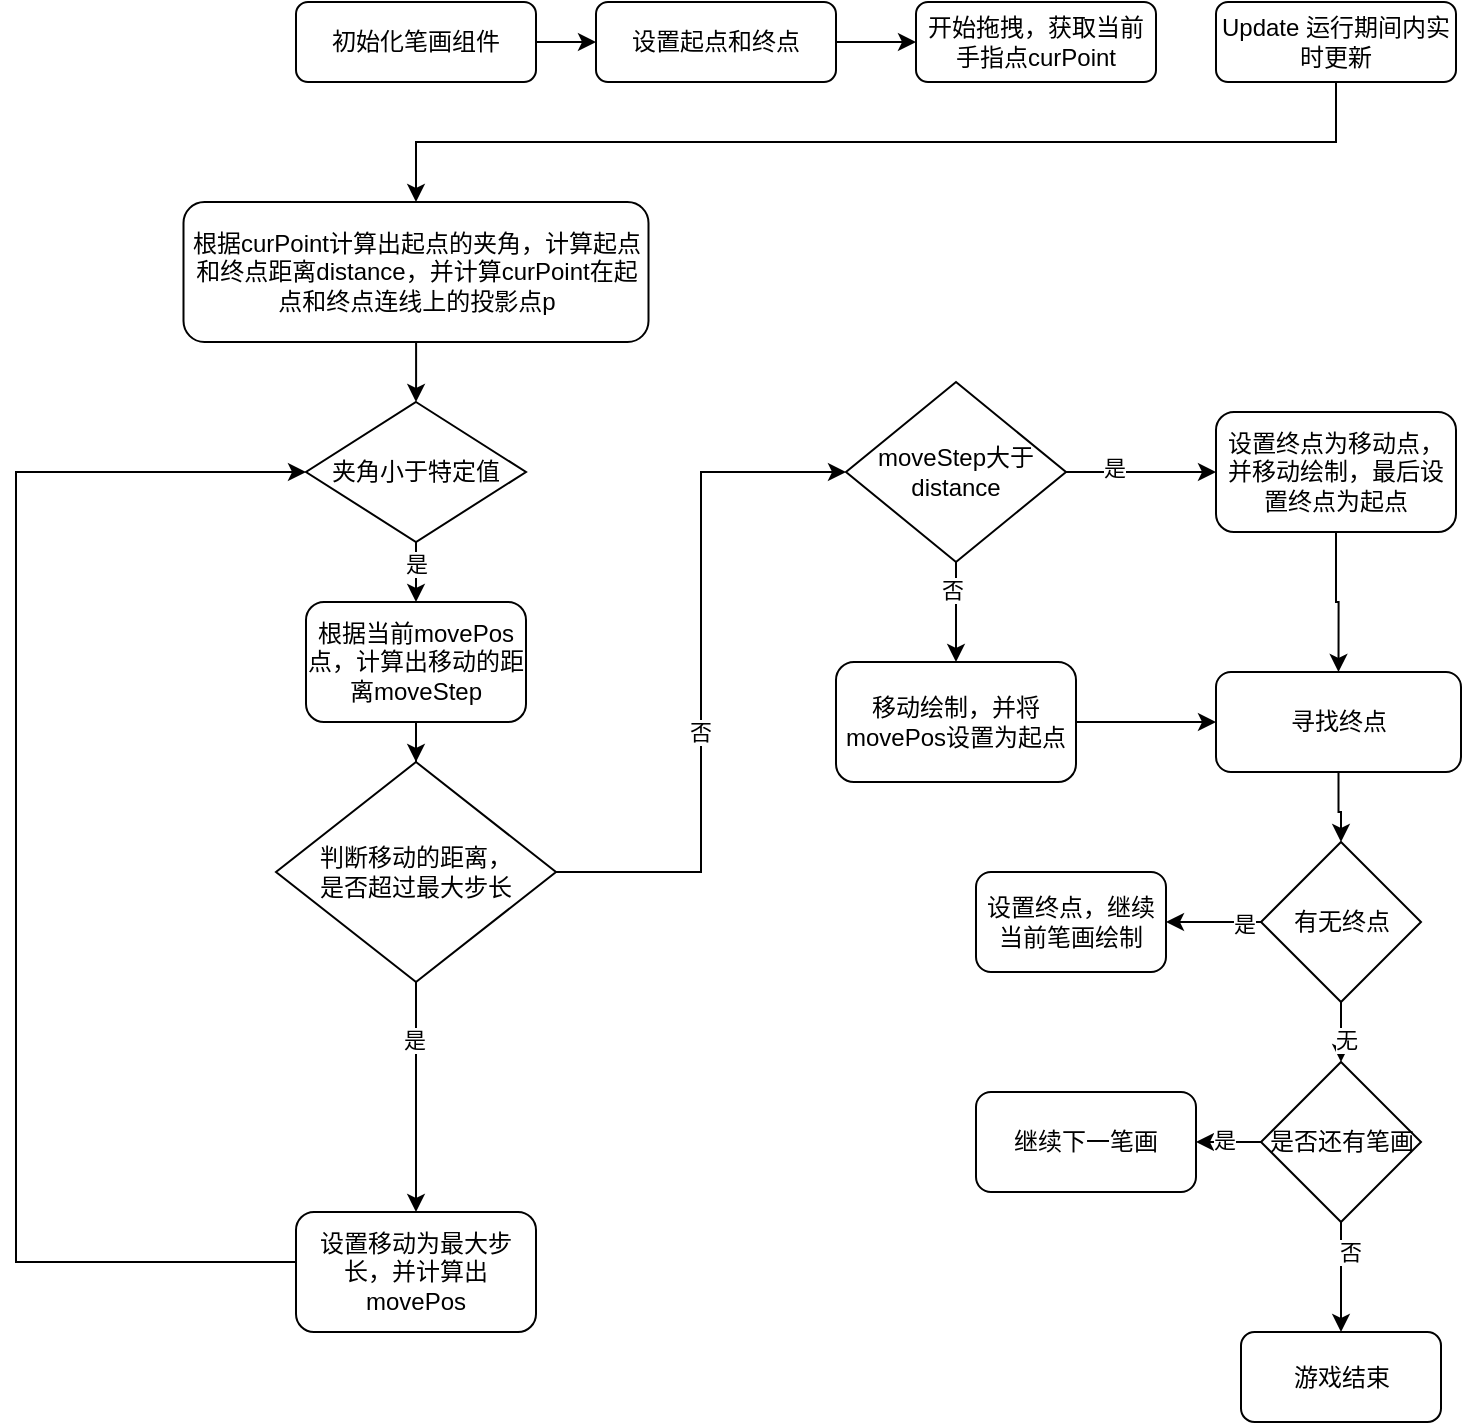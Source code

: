 <mxfile version="18.0.7" type="github">
  <diagram id="C5RBs43oDa-KdzZeNtuy" name="Page-1">
    <mxGraphModel dx="1351" dy="821" grid="1" gridSize="10" guides="1" tooltips="1" connect="1" arrows="1" fold="1" page="1" pageScale="1" pageWidth="827" pageHeight="1169" math="0" shadow="0">
      <root>
        <mxCell id="WIyWlLk6GJQsqaUBKTNV-0" />
        <mxCell id="WIyWlLk6GJQsqaUBKTNV-1" parent="WIyWlLk6GJQsqaUBKTNV-0" />
        <mxCell id="gckPt2nkg22Qsa5NMjUD-1" value="" style="edgeStyle=orthogonalEdgeStyle;rounded=0;orthogonalLoop=1;jettySize=auto;html=1;" edge="1" parent="WIyWlLk6GJQsqaUBKTNV-1" source="WIyWlLk6GJQsqaUBKTNV-3" target="gckPt2nkg22Qsa5NMjUD-0">
          <mxGeometry relative="1" as="geometry" />
        </mxCell>
        <mxCell id="WIyWlLk6GJQsqaUBKTNV-3" value="初始化笔画组件" style="rounded=1;whiteSpace=wrap;html=1;fontSize=12;glass=0;strokeWidth=1;shadow=0;" parent="WIyWlLk6GJQsqaUBKTNV-1" vertex="1">
          <mxGeometry x="160" y="80" width="120" height="40" as="geometry" />
        </mxCell>
        <mxCell id="gckPt2nkg22Qsa5NMjUD-3" value="" style="edgeStyle=orthogonalEdgeStyle;rounded=0;orthogonalLoop=1;jettySize=auto;html=1;" edge="1" parent="WIyWlLk6GJQsqaUBKTNV-1" source="gckPt2nkg22Qsa5NMjUD-0" target="gckPt2nkg22Qsa5NMjUD-2">
          <mxGeometry relative="1" as="geometry" />
        </mxCell>
        <mxCell id="gckPt2nkg22Qsa5NMjUD-0" value="设置起点和终点" style="rounded=1;whiteSpace=wrap;html=1;fontSize=12;glass=0;strokeWidth=1;shadow=0;" vertex="1" parent="WIyWlLk6GJQsqaUBKTNV-1">
          <mxGeometry x="310" y="80" width="120" height="40" as="geometry" />
        </mxCell>
        <mxCell id="gckPt2nkg22Qsa5NMjUD-2" value="开始拖拽，获取当前手指点curPoint" style="rounded=1;whiteSpace=wrap;html=1;fontSize=12;glass=0;strokeWidth=1;shadow=0;" vertex="1" parent="WIyWlLk6GJQsqaUBKTNV-1">
          <mxGeometry x="470" y="80" width="120" height="40" as="geometry" />
        </mxCell>
        <mxCell id="gckPt2nkg22Qsa5NMjUD-21" style="edgeStyle=orthogonalEdgeStyle;rounded=0;orthogonalLoop=1;jettySize=auto;html=1;entryX=0.5;entryY=0;entryDx=0;entryDy=0;" edge="1" parent="WIyWlLk6GJQsqaUBKTNV-1" source="gckPt2nkg22Qsa5NMjUD-4" target="gckPt2nkg22Qsa5NMjUD-9">
          <mxGeometry relative="1" as="geometry">
            <Array as="points">
              <mxPoint x="680" y="150" />
              <mxPoint x="220" y="150" />
            </Array>
          </mxGeometry>
        </mxCell>
        <mxCell id="gckPt2nkg22Qsa5NMjUD-4" value="Update 运行期间内实时更新" style="rounded=1;whiteSpace=wrap;html=1;fontSize=12;glass=0;strokeWidth=1;shadow=0;" vertex="1" parent="WIyWlLk6GJQsqaUBKTNV-1">
          <mxGeometry x="620" y="80" width="120" height="40" as="geometry" />
        </mxCell>
        <mxCell id="gckPt2nkg22Qsa5NMjUD-32" value="" style="edgeStyle=orthogonalEdgeStyle;rounded=0;orthogonalLoop=1;jettySize=auto;html=1;" edge="1" parent="WIyWlLk6GJQsqaUBKTNV-1" source="gckPt2nkg22Qsa5NMjUD-9" target="gckPt2nkg22Qsa5NMjUD-22">
          <mxGeometry relative="1" as="geometry" />
        </mxCell>
        <mxCell id="gckPt2nkg22Qsa5NMjUD-9" value="根据curPoint计算出起点的夹角，计算起点和终点距离distance，并计算curPoint在起点和终点连线上的投影点p" style="rounded=1;whiteSpace=wrap;html=1;fontSize=12;glass=0;strokeWidth=1;shadow=0;" vertex="1" parent="WIyWlLk6GJQsqaUBKTNV-1">
          <mxGeometry x="103.75" y="180" width="232.5" height="70" as="geometry" />
        </mxCell>
        <mxCell id="gckPt2nkg22Qsa5NMjUD-40" value="" style="edgeStyle=orthogonalEdgeStyle;rounded=0;orthogonalLoop=1;jettySize=auto;html=1;" edge="1" parent="WIyWlLk6GJQsqaUBKTNV-1" source="gckPt2nkg22Qsa5NMjUD-22" target="gckPt2nkg22Qsa5NMjUD-37">
          <mxGeometry relative="1" as="geometry" />
        </mxCell>
        <mxCell id="gckPt2nkg22Qsa5NMjUD-41" value="是" style="edgeLabel;html=1;align=center;verticalAlign=middle;resizable=0;points=[];" vertex="1" connectable="0" parent="gckPt2nkg22Qsa5NMjUD-40">
          <mxGeometry x="-0.55" relative="1" as="geometry">
            <mxPoint as="offset" />
          </mxGeometry>
        </mxCell>
        <mxCell id="gckPt2nkg22Qsa5NMjUD-22" value="夹角小于特定值" style="rhombus;whiteSpace=wrap;html=1;" vertex="1" parent="WIyWlLk6GJQsqaUBKTNV-1">
          <mxGeometry x="165" y="280" width="110" height="70" as="geometry" />
        </mxCell>
        <mxCell id="gckPt2nkg22Qsa5NMjUD-75" style="edgeStyle=orthogonalEdgeStyle;rounded=0;orthogonalLoop=1;jettySize=auto;html=1;entryX=0;entryY=0.5;entryDx=0;entryDy=0;" edge="1" parent="WIyWlLk6GJQsqaUBKTNV-1" source="gckPt2nkg22Qsa5NMjUD-24" target="gckPt2nkg22Qsa5NMjUD-22">
          <mxGeometry relative="1" as="geometry">
            <mxPoint x="60" y="320" as="targetPoint" />
            <Array as="points">
              <mxPoint x="20" y="710" />
              <mxPoint x="20" y="315" />
            </Array>
          </mxGeometry>
        </mxCell>
        <mxCell id="gckPt2nkg22Qsa5NMjUD-24" value="设置移动为最大步长，并计算出movePos" style="rounded=1;whiteSpace=wrap;html=1;" vertex="1" parent="WIyWlLk6GJQsqaUBKTNV-1">
          <mxGeometry x="160" y="685" width="120" height="60" as="geometry" />
        </mxCell>
        <mxCell id="gckPt2nkg22Qsa5NMjUD-44" value="" style="edgeStyle=orthogonalEdgeStyle;rounded=0;orthogonalLoop=1;jettySize=auto;html=1;" edge="1" parent="WIyWlLk6GJQsqaUBKTNV-1" source="gckPt2nkg22Qsa5NMjUD-30" target="gckPt2nkg22Qsa5NMjUD-24">
          <mxGeometry relative="1" as="geometry" />
        </mxCell>
        <mxCell id="gckPt2nkg22Qsa5NMjUD-45" value="是" style="edgeLabel;html=1;align=center;verticalAlign=middle;resizable=0;points=[];" vertex="1" connectable="0" parent="gckPt2nkg22Qsa5NMjUD-44">
          <mxGeometry x="-0.5" y="-1" relative="1" as="geometry">
            <mxPoint as="offset" />
          </mxGeometry>
        </mxCell>
        <mxCell id="gckPt2nkg22Qsa5NMjUD-67" style="edgeStyle=orthogonalEdgeStyle;rounded=0;orthogonalLoop=1;jettySize=auto;html=1;entryX=0;entryY=0.5;entryDx=0;entryDy=0;" edge="1" parent="WIyWlLk6GJQsqaUBKTNV-1" source="gckPt2nkg22Qsa5NMjUD-30" target="gckPt2nkg22Qsa5NMjUD-66">
          <mxGeometry relative="1" as="geometry" />
        </mxCell>
        <mxCell id="gckPt2nkg22Qsa5NMjUD-68" value="否" style="edgeLabel;html=1;align=center;verticalAlign=middle;resizable=0;points=[];" vertex="1" connectable="0" parent="gckPt2nkg22Qsa5NMjUD-67">
          <mxGeometry x="-0.173" y="1" relative="1" as="geometry">
            <mxPoint as="offset" />
          </mxGeometry>
        </mxCell>
        <mxCell id="gckPt2nkg22Qsa5NMjUD-30" value="判断移动的距离，&lt;br&gt;是否超过最大步长" style="rhombus;whiteSpace=wrap;html=1;" vertex="1" parent="WIyWlLk6GJQsqaUBKTNV-1">
          <mxGeometry x="150" y="460" width="140" height="110" as="geometry" />
        </mxCell>
        <mxCell id="gckPt2nkg22Qsa5NMjUD-43" value="" style="edgeStyle=orthogonalEdgeStyle;rounded=0;orthogonalLoop=1;jettySize=auto;html=1;" edge="1" parent="WIyWlLk6GJQsqaUBKTNV-1" source="gckPt2nkg22Qsa5NMjUD-37" target="gckPt2nkg22Qsa5NMjUD-30">
          <mxGeometry relative="1" as="geometry" />
        </mxCell>
        <mxCell id="gckPt2nkg22Qsa5NMjUD-37" value="根据当前movePos点，计算出移动的距离moveStep" style="rounded=1;whiteSpace=wrap;html=1;" vertex="1" parent="WIyWlLk6GJQsqaUBKTNV-1">
          <mxGeometry x="165" y="380" width="110" height="60" as="geometry" />
        </mxCell>
        <mxCell id="gckPt2nkg22Qsa5NMjUD-91" value="" style="edgeStyle=orthogonalEdgeStyle;rounded=0;orthogonalLoop=1;jettySize=auto;html=1;" edge="1" parent="WIyWlLk6GJQsqaUBKTNV-1" source="gckPt2nkg22Qsa5NMjUD-49" target="gckPt2nkg22Qsa5NMjUD-51">
          <mxGeometry relative="1" as="geometry" />
        </mxCell>
        <mxCell id="gckPt2nkg22Qsa5NMjUD-49" value="寻找终点" style="rounded=1;whiteSpace=wrap;html=1;" vertex="1" parent="WIyWlLk6GJQsqaUBKTNV-1">
          <mxGeometry x="620" y="415" width="122.5" height="50" as="geometry" />
        </mxCell>
        <mxCell id="gckPt2nkg22Qsa5NMjUD-81" value="" style="edgeStyle=orthogonalEdgeStyle;rounded=0;orthogonalLoop=1;jettySize=auto;html=1;" edge="1" parent="WIyWlLk6GJQsqaUBKTNV-1" source="gckPt2nkg22Qsa5NMjUD-51" target="gckPt2nkg22Qsa5NMjUD-56">
          <mxGeometry relative="1" as="geometry" />
        </mxCell>
        <mxCell id="gckPt2nkg22Qsa5NMjUD-83" value="无" style="edgeLabel;html=1;align=center;verticalAlign=middle;resizable=0;points=[];" vertex="1" connectable="0" parent="gckPt2nkg22Qsa5NMjUD-81">
          <mxGeometry x="-0.16" y="-2" relative="1" as="geometry">
            <mxPoint as="offset" />
          </mxGeometry>
        </mxCell>
        <mxCell id="gckPt2nkg22Qsa5NMjUD-86" value="" style="edgeStyle=orthogonalEdgeStyle;rounded=0;orthogonalLoop=1;jettySize=auto;html=1;" edge="1" parent="WIyWlLk6GJQsqaUBKTNV-1" source="gckPt2nkg22Qsa5NMjUD-51" target="gckPt2nkg22Qsa5NMjUD-85">
          <mxGeometry relative="1" as="geometry" />
        </mxCell>
        <mxCell id="gckPt2nkg22Qsa5NMjUD-87" value="是" style="edgeLabel;html=1;align=center;verticalAlign=middle;resizable=0;points=[];" vertex="1" connectable="0" parent="gckPt2nkg22Qsa5NMjUD-86">
          <mxGeometry x="-0.64" y="1" relative="1" as="geometry">
            <mxPoint as="offset" />
          </mxGeometry>
        </mxCell>
        <mxCell id="gckPt2nkg22Qsa5NMjUD-51" value="有无终点" style="rhombus;whiteSpace=wrap;html=1;" vertex="1" parent="WIyWlLk6GJQsqaUBKTNV-1">
          <mxGeometry x="642.5" y="500" width="80" height="80" as="geometry" />
        </mxCell>
        <mxCell id="gckPt2nkg22Qsa5NMjUD-58" value="" style="edgeStyle=orthogonalEdgeStyle;rounded=0;orthogonalLoop=1;jettySize=auto;html=1;" edge="1" parent="WIyWlLk6GJQsqaUBKTNV-1" source="gckPt2nkg22Qsa5NMjUD-56" target="gckPt2nkg22Qsa5NMjUD-57">
          <mxGeometry relative="1" as="geometry" />
        </mxCell>
        <mxCell id="gckPt2nkg22Qsa5NMjUD-61" value="是" style="edgeLabel;html=1;align=center;verticalAlign=middle;resizable=0;points=[];" vertex="1" connectable="0" parent="gckPt2nkg22Qsa5NMjUD-58">
          <mxGeometry x="-0.1" y="1" relative="1" as="geometry">
            <mxPoint as="offset" />
          </mxGeometry>
        </mxCell>
        <mxCell id="gckPt2nkg22Qsa5NMjUD-82" value="" style="edgeStyle=orthogonalEdgeStyle;rounded=0;orthogonalLoop=1;jettySize=auto;html=1;" edge="1" parent="WIyWlLk6GJQsqaUBKTNV-1" source="gckPt2nkg22Qsa5NMjUD-56" target="gckPt2nkg22Qsa5NMjUD-59">
          <mxGeometry relative="1" as="geometry" />
        </mxCell>
        <mxCell id="gckPt2nkg22Qsa5NMjUD-84" value="否" style="edgeLabel;html=1;align=center;verticalAlign=middle;resizable=0;points=[];" vertex="1" connectable="0" parent="gckPt2nkg22Qsa5NMjUD-82">
          <mxGeometry x="-0.48" y="4" relative="1" as="geometry">
            <mxPoint as="offset" />
          </mxGeometry>
        </mxCell>
        <mxCell id="gckPt2nkg22Qsa5NMjUD-56" value="是否还有笔画" style="rhombus;whiteSpace=wrap;html=1;" vertex="1" parent="WIyWlLk6GJQsqaUBKTNV-1">
          <mxGeometry x="642.5" y="610" width="80" height="80" as="geometry" />
        </mxCell>
        <mxCell id="gckPt2nkg22Qsa5NMjUD-57" value="继续下一笔画" style="rounded=1;whiteSpace=wrap;html=1;" vertex="1" parent="WIyWlLk6GJQsqaUBKTNV-1">
          <mxGeometry x="500" y="625" width="110" height="50" as="geometry" />
        </mxCell>
        <mxCell id="gckPt2nkg22Qsa5NMjUD-59" value="游戏结束" style="rounded=1;whiteSpace=wrap;html=1;" vertex="1" parent="WIyWlLk6GJQsqaUBKTNV-1">
          <mxGeometry x="632.5" y="745" width="100" height="45" as="geometry" />
        </mxCell>
        <mxCell id="gckPt2nkg22Qsa5NMjUD-70" value="" style="edgeStyle=orthogonalEdgeStyle;rounded=0;orthogonalLoop=1;jettySize=auto;html=1;" edge="1" parent="WIyWlLk6GJQsqaUBKTNV-1" source="gckPt2nkg22Qsa5NMjUD-66" target="gckPt2nkg22Qsa5NMjUD-69">
          <mxGeometry relative="1" as="geometry" />
        </mxCell>
        <mxCell id="gckPt2nkg22Qsa5NMjUD-76" value="是" style="edgeLabel;html=1;align=center;verticalAlign=middle;resizable=0;points=[];" vertex="1" connectable="0" parent="gckPt2nkg22Qsa5NMjUD-70">
          <mxGeometry x="-0.36" y="2" relative="1" as="geometry">
            <mxPoint as="offset" />
          </mxGeometry>
        </mxCell>
        <mxCell id="gckPt2nkg22Qsa5NMjUD-73" value="" style="edgeStyle=orthogonalEdgeStyle;rounded=0;orthogonalLoop=1;jettySize=auto;html=1;" edge="1" parent="WIyWlLk6GJQsqaUBKTNV-1" source="gckPt2nkg22Qsa5NMjUD-66" target="gckPt2nkg22Qsa5NMjUD-72">
          <mxGeometry relative="1" as="geometry" />
        </mxCell>
        <mxCell id="gckPt2nkg22Qsa5NMjUD-74" value="否" style="edgeLabel;html=1;align=center;verticalAlign=middle;resizable=0;points=[];" vertex="1" connectable="0" parent="gckPt2nkg22Qsa5NMjUD-73">
          <mxGeometry x="-0.453" y="-2" relative="1" as="geometry">
            <mxPoint as="offset" />
          </mxGeometry>
        </mxCell>
        <mxCell id="gckPt2nkg22Qsa5NMjUD-66" value="moveStep大于distance" style="rhombus;whiteSpace=wrap;html=1;" vertex="1" parent="WIyWlLk6GJQsqaUBKTNV-1">
          <mxGeometry x="435" y="270" width="110" height="90" as="geometry" />
        </mxCell>
        <mxCell id="gckPt2nkg22Qsa5NMjUD-88" style="edgeStyle=orthogonalEdgeStyle;rounded=0;orthogonalLoop=1;jettySize=auto;html=1;entryX=0.5;entryY=0;entryDx=0;entryDy=0;" edge="1" parent="WIyWlLk6GJQsqaUBKTNV-1" source="gckPt2nkg22Qsa5NMjUD-69" target="gckPt2nkg22Qsa5NMjUD-49">
          <mxGeometry relative="1" as="geometry" />
        </mxCell>
        <mxCell id="gckPt2nkg22Qsa5NMjUD-69" value="设置终点为移动点，并移动绘制，最后设置终点为起点" style="rounded=1;whiteSpace=wrap;html=1;" vertex="1" parent="WIyWlLk6GJQsqaUBKTNV-1">
          <mxGeometry x="620" y="285" width="120" height="60" as="geometry" />
        </mxCell>
        <mxCell id="gckPt2nkg22Qsa5NMjUD-77" value="" style="edgeStyle=orthogonalEdgeStyle;rounded=0;orthogonalLoop=1;jettySize=auto;html=1;" edge="1" parent="WIyWlLk6GJQsqaUBKTNV-1" source="gckPt2nkg22Qsa5NMjUD-72" target="gckPt2nkg22Qsa5NMjUD-49">
          <mxGeometry relative="1" as="geometry" />
        </mxCell>
        <mxCell id="gckPt2nkg22Qsa5NMjUD-72" value="&lt;span style=&quot;&quot;&gt;移动绘制，并将movePos设置为起点&lt;/span&gt;" style="rounded=1;whiteSpace=wrap;html=1;" vertex="1" parent="WIyWlLk6GJQsqaUBKTNV-1">
          <mxGeometry x="430" y="410" width="120" height="60" as="geometry" />
        </mxCell>
        <mxCell id="gckPt2nkg22Qsa5NMjUD-85" value="设置终点，继续当前笔画绘制" style="rounded=1;whiteSpace=wrap;html=1;" vertex="1" parent="WIyWlLk6GJQsqaUBKTNV-1">
          <mxGeometry x="500" y="515" width="95" height="50" as="geometry" />
        </mxCell>
      </root>
    </mxGraphModel>
  </diagram>
</mxfile>
